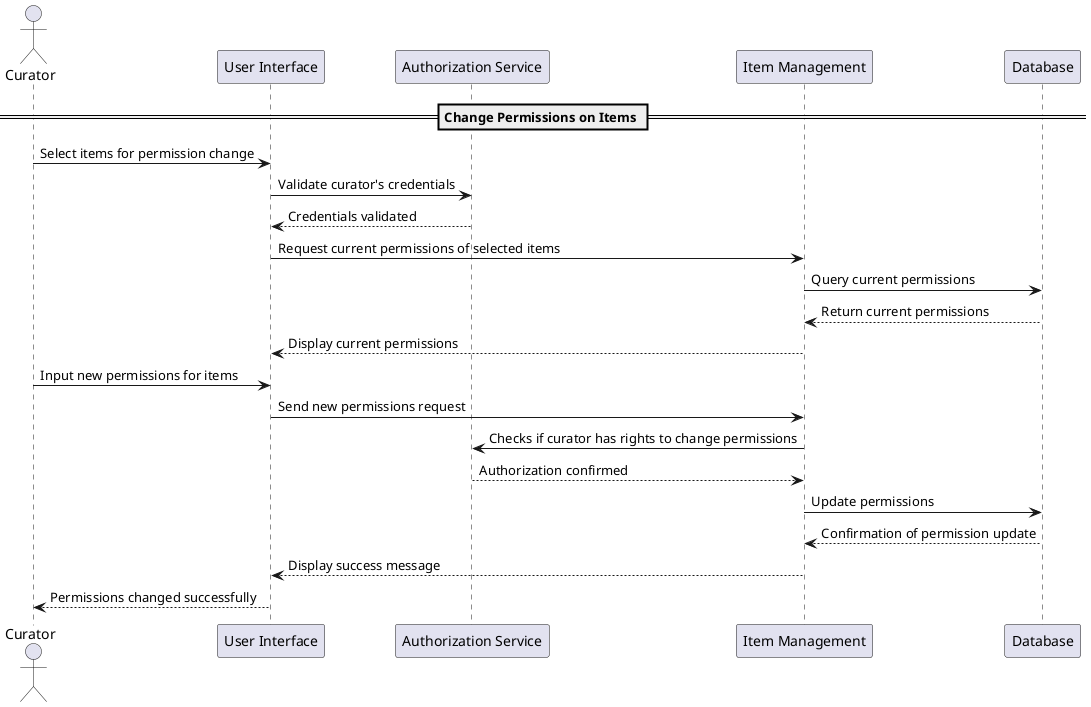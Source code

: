 @startuml
actor Curator as curator
participant "User Interface" as UI
participant "Authorization Service" as AuthService
participant "Item Management" as ItemManage
participant "Database" as DB

== Change Permissions on Items ==

curator -> UI: Select items for permission change
UI -> AuthService: Validate curator's credentials
AuthService --> UI: Credentials validated

UI -> ItemManage: Request current permissions of selected items
ItemManage -> DB: Query current permissions
DB --> ItemManage: Return current permissions
ItemManage --> UI: Display current permissions

curator -> UI: Input new permissions for items
UI -> ItemManage: Send new permissions request
ItemManage -> AuthService: Checks if curator has rights to change permissions
AuthService --> ItemManage: Authorization confirmed

ItemManage -> DB: Update permissions
DB --> ItemManage: Confirmation of permission update
ItemManage --> UI: Display success message
UI --> curator: Permissions changed successfully

@enduml
